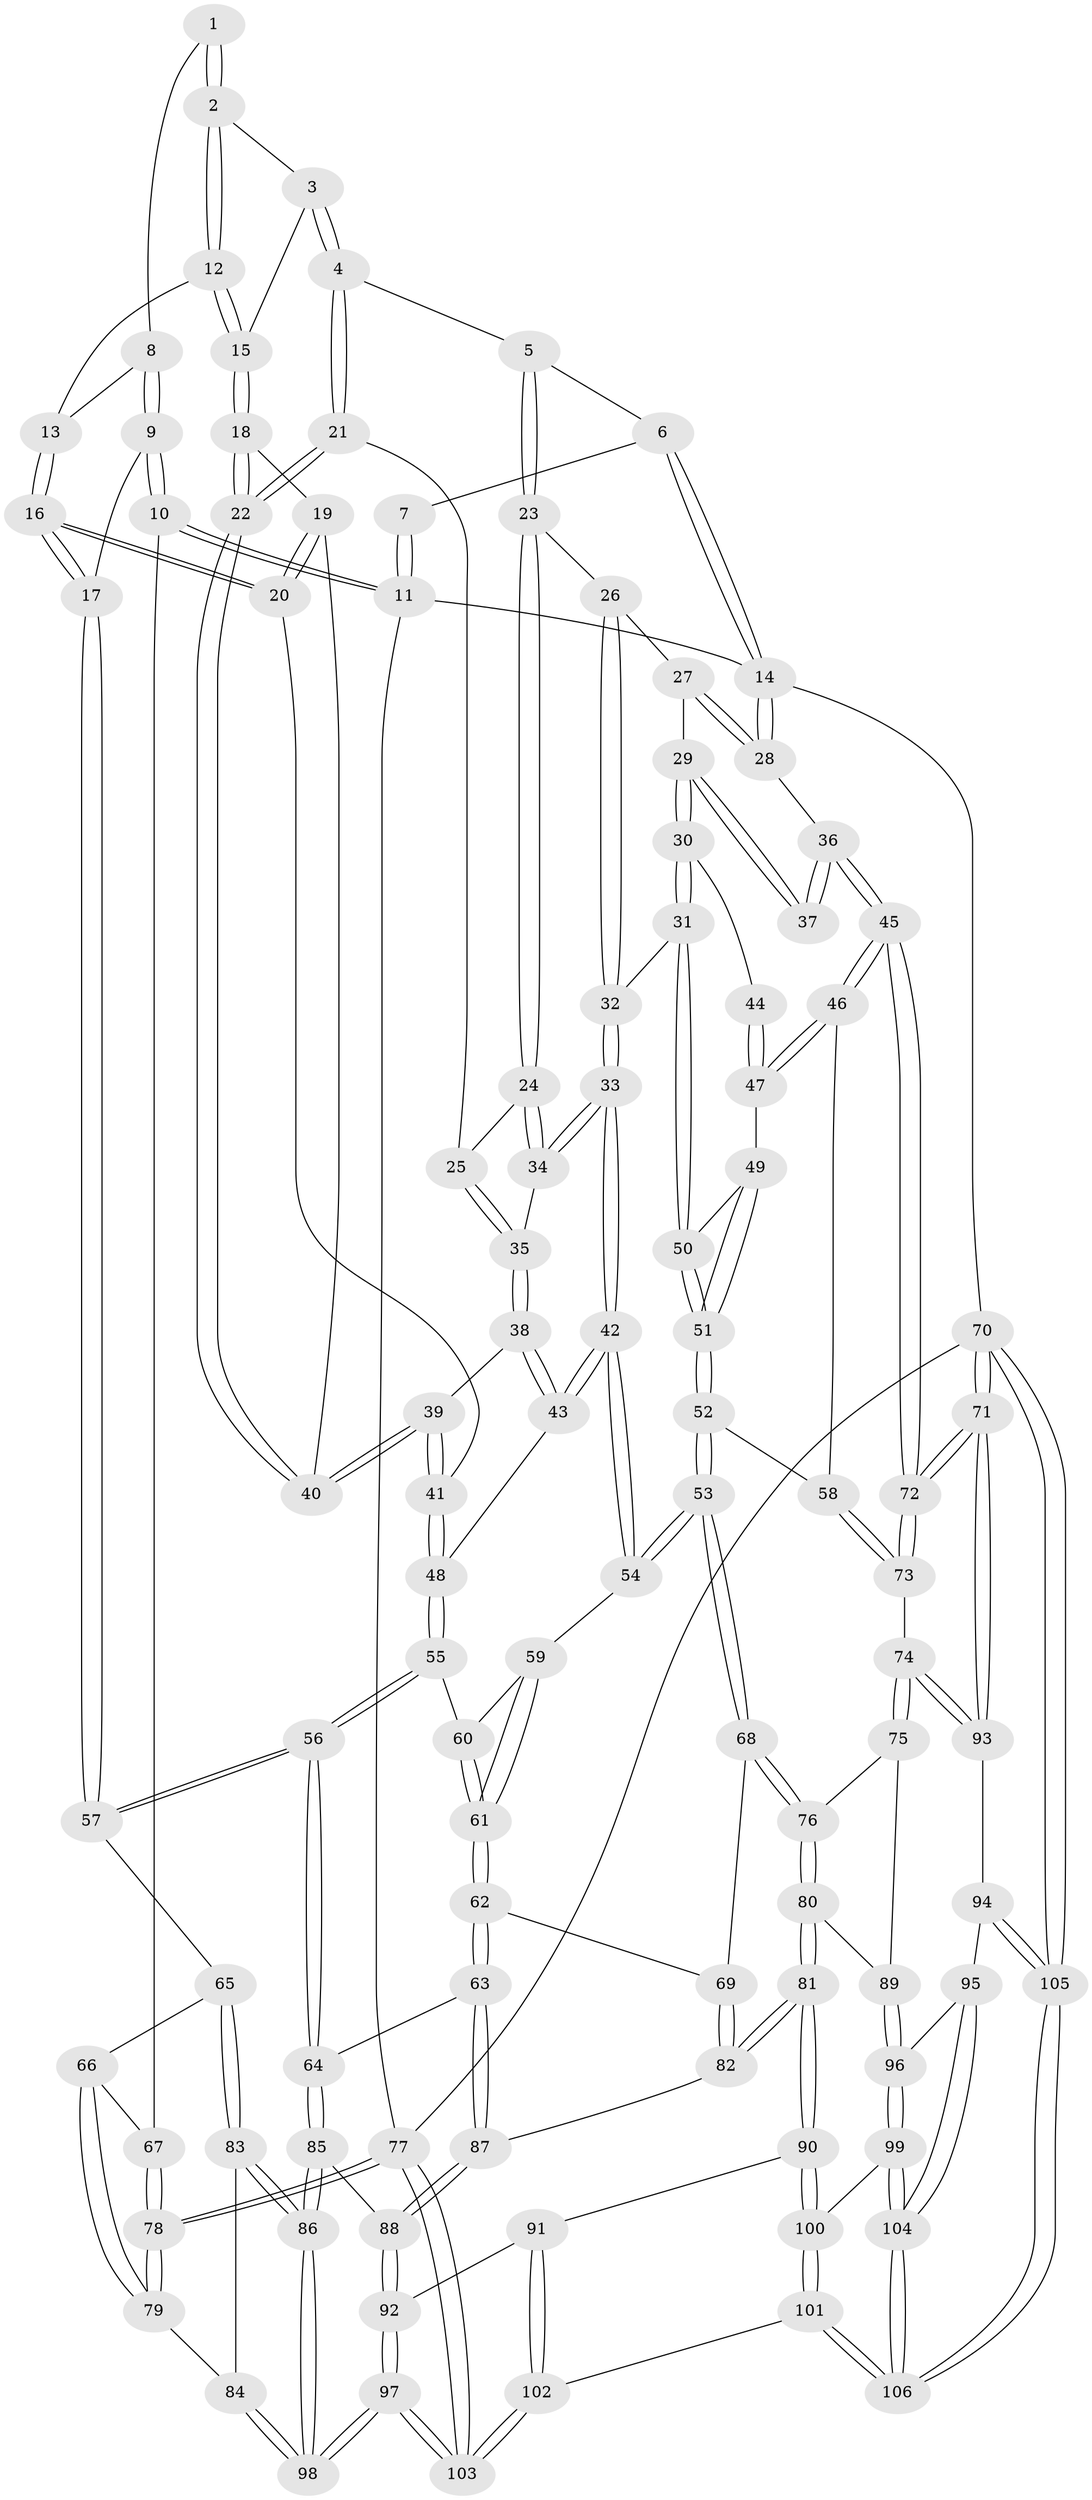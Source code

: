 // coarse degree distribution, {4: 0.13333333333333333, 3: 0.7333333333333333, 5: 0.04, 2: 0.09333333333333334}
// Generated by graph-tools (version 1.1) at 2025/54/03/04/25 22:54:17]
// undirected, 106 vertices, 262 edges
graph export_dot {
  node [color=gray90,style=filled];
  1 [pos="+0.23780103760939977+0"];
  2 [pos="+0.37402717297670734+0.07723978004061204"];
  3 [pos="+0.3907386466060637+0.08957173340127503"];
  4 [pos="+0.5016645593165788+0.07924042677452105"];
  5 [pos="+0.6381414216085135+0"];
  6 [pos="+0.6328466835244104+0"];
  7 [pos="+0.23257047399463227+0"];
  8 [pos="+0.22401461965972402+0"];
  9 [pos="+0+0.2897372106563335"];
  10 [pos="+0+0.2720928234398711"];
  11 [pos="+0+0"];
  12 [pos="+0.25282755602994916+0.1083924019691036"];
  13 [pos="+0.249906295501242+0.10835507346404877"];
  14 [pos="+1+0"];
  15 [pos="+0.36388476080011356+0.14831228357277906"];
  16 [pos="+0.16719302483070378+0.2918355419945463"];
  17 [pos="+0.10164618685009316+0.3213102066072793"];
  18 [pos="+0.3642162772788192+0.15469989214877342"];
  19 [pos="+0.3306894377875978+0.2141238847658689"];
  20 [pos="+0.22484494355660273+0.29117618641495097"];
  21 [pos="+0.4622306403019754+0.19994923930244088"];
  22 [pos="+0.4606739713607861+0.20207426630964898"];
  23 [pos="+0.6575209017411826+0.0021313079878626973"];
  24 [pos="+0.6281117948999059+0.1697614462355024"];
  25 [pos="+0.5466744776642533+0.21608093429866818"];
  26 [pos="+0.7197442827899946+0.05265239815436979"];
  27 [pos="+0.9470750248329103+0.10564206275403475"];
  28 [pos="+1+0"];
  29 [pos="+0.9146974074720906+0.1930112829069944"];
  30 [pos="+0.8372540558899357+0.27940110833418247"];
  31 [pos="+0.83708906079189+0.2794738571548046"];
  32 [pos="+0.8100571943208675+0.27287247639675316"];
  33 [pos="+0.6726880763050583+0.342657879866715"];
  34 [pos="+0.6390665578953517+0.25787418340609397"];
  35 [pos="+0.5415537652218393+0.25970950736618525"];
  36 [pos="+1+0.3171400594103862"];
  37 [pos="+1+0.2810588750486798"];
  38 [pos="+0.49126469022355873+0.30214952962039665"];
  39 [pos="+0.4564067369419819+0.2642386309671223"];
  40 [pos="+0.4540046457157448+0.2241112630127527"];
  41 [pos="+0.3196748177870019+0.32343636089755556"];
  42 [pos="+0.6399851655744562+0.41344935541026384"];
  43 [pos="+0.5192992961357672+0.37828509859913795"];
  44 [pos="+0.9325610022181582+0.30281728748120823"];
  45 [pos="+1+0.3561899930372692"];
  46 [pos="+0.9745478803439209+0.40603503105990835"];
  47 [pos="+0.9732579002920515+0.4051703680761444"];
  48 [pos="+0.42081532800775895+0.43018001778880816"];
  49 [pos="+0.9204040032905901+0.39032736794988016"];
  50 [pos="+0.844877578787068+0.3097495701084167"];
  51 [pos="+0.8281368840942214+0.46059463648858173"];
  52 [pos="+0.8136395217538659+0.49851832164317933"];
  53 [pos="+0.6972459109794458+0.5280178292900591"];
  54 [pos="+0.6463677513371363+0.4318150854597085"];
  55 [pos="+0.4118974152020951+0.45721009129871387"];
  56 [pos="+0.27012582914203953+0.5770281675003311"];
  57 [pos="+0.20916878065092115+0.5493716411589492"];
  58 [pos="+0.907775094546679+0.5280638635450892"];
  59 [pos="+0.5217890037069135+0.501465994673793"];
  60 [pos="+0.4327336940146754+0.4809777583158709"];
  61 [pos="+0.4825950280673816+0.5610336242860734"];
  62 [pos="+0.4977603595032707+0.6196121783287509"];
  63 [pos="+0.46890678261029833+0.6549546005073833"];
  64 [pos="+0.2923191413950406+0.6090863219037788"];
  65 [pos="+0.19045806299566106+0.5669394081247907"];
  66 [pos="+0.04696420788020704+0.5948151542438792"];
  67 [pos="+0+0.3193171876486949"];
  68 [pos="+0.692848641742429+0.5451992702419008"];
  69 [pos="+0.6705078039813039+0.5576882874886462"];
  70 [pos="+1+1"];
  71 [pos="+1+0.9509266305812373"];
  72 [pos="+1+0.666263492155197"];
  73 [pos="+1+0.6627153648145958"];
  74 [pos="+0.9042198212316797+0.736311203580541"];
  75 [pos="+0.831141806573482+0.731497017409796"];
  76 [pos="+0.7413001448469166+0.6686415866048573"];
  77 [pos="+0+1"];
  78 [pos="+0+0.7752410112757325"];
  79 [pos="+0+0.7551834322268076"];
  80 [pos="+0.6195931534807273+0.8004669589927387"];
  81 [pos="+0.6161397141182108+0.8035648976323413"];
  82 [pos="+0.5572067129301312+0.7646051291365791"];
  83 [pos="+0.08453593405185526+0.7349012661609199"];
  84 [pos="+0+0.7533217904286514"];
  85 [pos="+0.2880396717797346+0.6911629431521028"];
  86 [pos="+0.24011005662112386+0.8690909184025277"];
  87 [pos="+0.49201711140162496+0.7431731209911531"];
  88 [pos="+0.4482624245390007+0.7918332225474843"];
  89 [pos="+0.7910147952949754+0.7994576052608545"];
  90 [pos="+0.6195748893028188+0.82057395921604"];
  91 [pos="+0.5400897361162674+0.8664174383631105"];
  92 [pos="+0.41517392720259155+0.851828101117635"];
  93 [pos="+0.9098696160783438+0.850134784717699"];
  94 [pos="+0.9037977845979045+0.8868182844442792"];
  95 [pos="+0.8422723481458171+0.9084781458150566"];
  96 [pos="+0.7707616375226214+0.8480673634068776"];
  97 [pos="+0.2870446192614644+1"];
  98 [pos="+0.27843018414940224+1"];
  99 [pos="+0.7098324714130287+0.889410488901801"];
  100 [pos="+0.6294970223594928+0.84212074934712"];
  101 [pos="+0.4775707648410394+1"];
  102 [pos="+0.3924692314339977+1"];
  103 [pos="+0.2839148779955514+1"];
  104 [pos="+0.7478318983148579+1"];
  105 [pos="+1+1"];
  106 [pos="+0.7365099300435693+1"];
  1 -- 2;
  1 -- 2;
  1 -- 8;
  2 -- 3;
  2 -- 12;
  2 -- 12;
  3 -- 4;
  3 -- 4;
  3 -- 15;
  4 -- 5;
  4 -- 21;
  4 -- 21;
  5 -- 6;
  5 -- 23;
  5 -- 23;
  6 -- 7;
  6 -- 14;
  6 -- 14;
  7 -- 11;
  7 -- 11;
  8 -- 9;
  8 -- 9;
  8 -- 13;
  9 -- 10;
  9 -- 10;
  9 -- 17;
  10 -- 11;
  10 -- 11;
  10 -- 67;
  11 -- 14;
  11 -- 77;
  12 -- 13;
  12 -- 15;
  12 -- 15;
  13 -- 16;
  13 -- 16;
  14 -- 28;
  14 -- 28;
  14 -- 70;
  15 -- 18;
  15 -- 18;
  16 -- 17;
  16 -- 17;
  16 -- 20;
  16 -- 20;
  17 -- 57;
  17 -- 57;
  18 -- 19;
  18 -- 22;
  18 -- 22;
  19 -- 20;
  19 -- 20;
  19 -- 40;
  20 -- 41;
  21 -- 22;
  21 -- 22;
  21 -- 25;
  22 -- 40;
  22 -- 40;
  23 -- 24;
  23 -- 24;
  23 -- 26;
  24 -- 25;
  24 -- 34;
  24 -- 34;
  25 -- 35;
  25 -- 35;
  26 -- 27;
  26 -- 32;
  26 -- 32;
  27 -- 28;
  27 -- 28;
  27 -- 29;
  28 -- 36;
  29 -- 30;
  29 -- 30;
  29 -- 37;
  29 -- 37;
  30 -- 31;
  30 -- 31;
  30 -- 44;
  31 -- 32;
  31 -- 50;
  31 -- 50;
  32 -- 33;
  32 -- 33;
  33 -- 34;
  33 -- 34;
  33 -- 42;
  33 -- 42;
  34 -- 35;
  35 -- 38;
  35 -- 38;
  36 -- 37;
  36 -- 37;
  36 -- 45;
  36 -- 45;
  38 -- 39;
  38 -- 43;
  38 -- 43;
  39 -- 40;
  39 -- 40;
  39 -- 41;
  39 -- 41;
  41 -- 48;
  41 -- 48;
  42 -- 43;
  42 -- 43;
  42 -- 54;
  42 -- 54;
  43 -- 48;
  44 -- 47;
  44 -- 47;
  45 -- 46;
  45 -- 46;
  45 -- 72;
  45 -- 72;
  46 -- 47;
  46 -- 47;
  46 -- 58;
  47 -- 49;
  48 -- 55;
  48 -- 55;
  49 -- 50;
  49 -- 51;
  49 -- 51;
  50 -- 51;
  50 -- 51;
  51 -- 52;
  51 -- 52;
  52 -- 53;
  52 -- 53;
  52 -- 58;
  53 -- 54;
  53 -- 54;
  53 -- 68;
  53 -- 68;
  54 -- 59;
  55 -- 56;
  55 -- 56;
  55 -- 60;
  56 -- 57;
  56 -- 57;
  56 -- 64;
  56 -- 64;
  57 -- 65;
  58 -- 73;
  58 -- 73;
  59 -- 60;
  59 -- 61;
  59 -- 61;
  60 -- 61;
  60 -- 61;
  61 -- 62;
  61 -- 62;
  62 -- 63;
  62 -- 63;
  62 -- 69;
  63 -- 64;
  63 -- 87;
  63 -- 87;
  64 -- 85;
  64 -- 85;
  65 -- 66;
  65 -- 83;
  65 -- 83;
  66 -- 67;
  66 -- 79;
  66 -- 79;
  67 -- 78;
  67 -- 78;
  68 -- 69;
  68 -- 76;
  68 -- 76;
  69 -- 82;
  69 -- 82;
  70 -- 71;
  70 -- 71;
  70 -- 105;
  70 -- 105;
  70 -- 77;
  71 -- 72;
  71 -- 72;
  71 -- 93;
  71 -- 93;
  72 -- 73;
  72 -- 73;
  73 -- 74;
  74 -- 75;
  74 -- 75;
  74 -- 93;
  74 -- 93;
  75 -- 76;
  75 -- 89;
  76 -- 80;
  76 -- 80;
  77 -- 78;
  77 -- 78;
  77 -- 103;
  77 -- 103;
  78 -- 79;
  78 -- 79;
  79 -- 84;
  80 -- 81;
  80 -- 81;
  80 -- 89;
  81 -- 82;
  81 -- 82;
  81 -- 90;
  81 -- 90;
  82 -- 87;
  83 -- 84;
  83 -- 86;
  83 -- 86;
  84 -- 98;
  84 -- 98;
  85 -- 86;
  85 -- 86;
  85 -- 88;
  86 -- 98;
  86 -- 98;
  87 -- 88;
  87 -- 88;
  88 -- 92;
  88 -- 92;
  89 -- 96;
  89 -- 96;
  90 -- 91;
  90 -- 100;
  90 -- 100;
  91 -- 92;
  91 -- 102;
  91 -- 102;
  92 -- 97;
  92 -- 97;
  93 -- 94;
  94 -- 95;
  94 -- 105;
  94 -- 105;
  95 -- 96;
  95 -- 104;
  95 -- 104;
  96 -- 99;
  96 -- 99;
  97 -- 98;
  97 -- 98;
  97 -- 103;
  97 -- 103;
  99 -- 100;
  99 -- 104;
  99 -- 104;
  100 -- 101;
  100 -- 101;
  101 -- 102;
  101 -- 106;
  101 -- 106;
  102 -- 103;
  102 -- 103;
  104 -- 106;
  104 -- 106;
  105 -- 106;
  105 -- 106;
}
